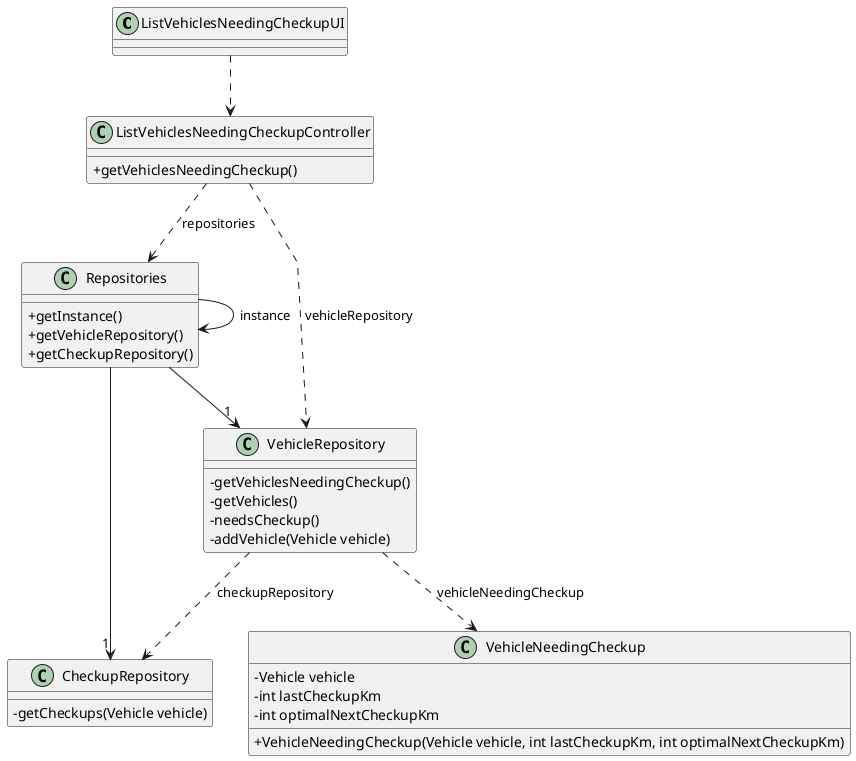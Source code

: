 @startuml
'skinparam monochrome true
skinparam packageStyle rectangle
skinparam shadowing false
skinparam linetype polyline
'skinparam linetype orto

skinparam classAttributeIconSize 0

'left to right direction

Class ListVehiclesNeedingCheckupUI {

}

Class ListVehiclesNeedingCheckupController {
    +getVehiclesNeedingCheckup()
}

Class Repositories{
    +getInstance()
    +getVehicleRepository()
    +getCheckupRepository()
}

Class VehicleRepository {
    -getVehiclesNeedingCheckup()
    -getVehicles()
    -needsCheckup()
    -addVehicle(Vehicle vehicle)
}

Class CheckupRepository {
    -getCheckups(Vehicle vehicle)
}

Class VehicleNeedingCheckup{
    -Vehicle vehicle
    -int lastCheckupKm
    -int optimalNextCheckupKm
    +VehicleNeedingCheckup(Vehicle vehicle, int lastCheckupKm, int optimalNextCheckupKm)
}

ListVehiclesNeedingCheckupUI ..> ListVehiclesNeedingCheckupController
ListVehiclesNeedingCheckupController ..> Repositories : "repositories"
ListVehiclesNeedingCheckupController ..> VehicleRepository : vehicleRepository
VehicleRepository ..> CheckupRepository : checkupRepository
Repositories --> "1" VehicleRepository
Repositories --> "1" CheckupRepository
VehicleRepository ..> VehicleNeedingCheckup : vehicleNeedingCheckup
Repositories -> Repositories : "instance"


@enduml
